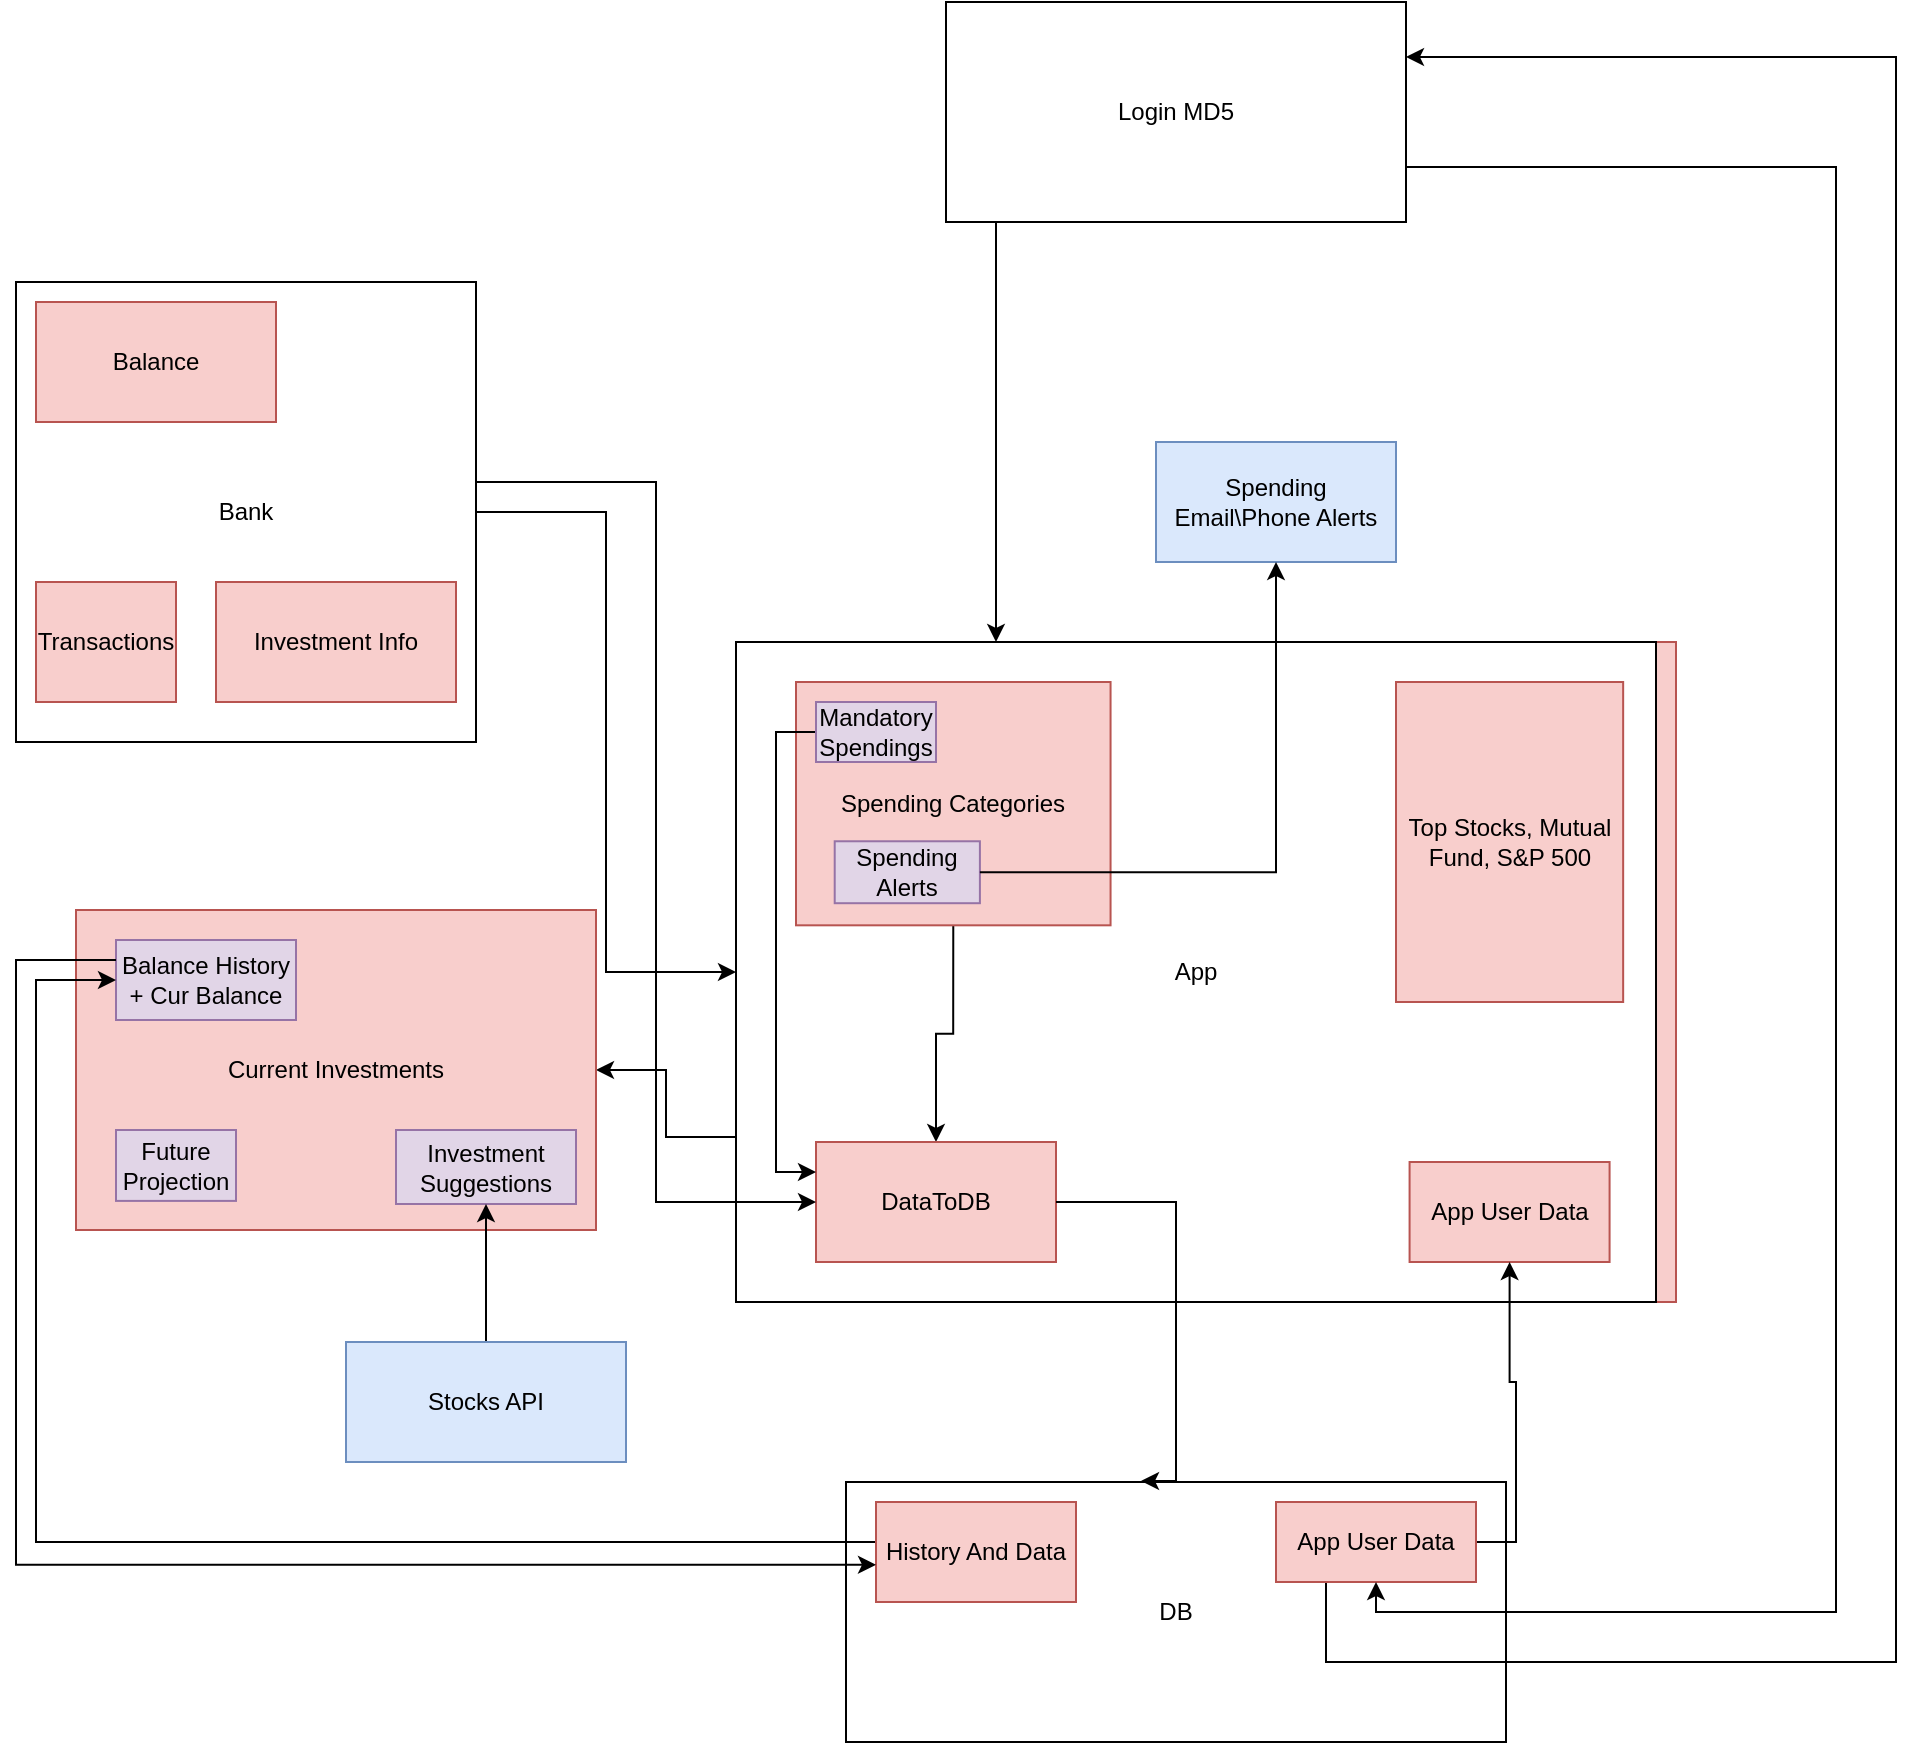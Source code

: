 <mxfile version="20.8.3" type="github">
  <diagram id="Jtc0rVX7clNW-8_20kN3" name="‫עמוד-1‬">
    <mxGraphModel dx="1687" dy="1655" grid="1" gridSize="10" guides="1" tooltips="1" connect="1" arrows="1" fold="1" page="1" pageScale="1" pageWidth="1169" pageHeight="827" math="0" shadow="0">
      <root>
        <mxCell id="0" />
        <mxCell id="1" parent="0" />
        <mxCell id="N8AnYxP54VwCDRnCAkI5-21" style="edgeStyle=orthogonalEdgeStyle;rounded=0;orthogonalLoop=1;jettySize=auto;html=1;exitX=0;exitY=0.75;exitDx=0;exitDy=0;" parent="1" source="N8AnYxP54VwCDRnCAkI5-1" target="N8AnYxP54VwCDRnCAkI5-17" edge="1">
          <mxGeometry relative="1" as="geometry" />
        </mxCell>
        <mxCell id="N8AnYxP54VwCDRnCAkI5-6" style="edgeStyle=orthogonalEdgeStyle;rounded=0;orthogonalLoop=1;jettySize=auto;html=1;" parent="1" source="N8AnYxP54VwCDRnCAkI5-5" target="N8AnYxP54VwCDRnCAkI5-1" edge="1">
          <mxGeometry relative="1" as="geometry" />
        </mxCell>
        <mxCell id="N8AnYxP54VwCDRnCAkI5-5" value="Bank&lt;br&gt;" style="whiteSpace=wrap;html=1;aspect=fixed;" parent="1" vertex="1">
          <mxGeometry x="40" y="20" width="230" height="230" as="geometry" />
        </mxCell>
        <mxCell id="N8AnYxP54VwCDRnCAkI5-10" value="Investment Info" style="rounded=0;whiteSpace=wrap;html=1;fillColor=#f8cecc;strokeColor=#b85450;" parent="1" vertex="1">
          <mxGeometry x="140" y="170" width="120" height="60" as="geometry" />
        </mxCell>
        <mxCell id="N8AnYxP54VwCDRnCAkI5-11" value="Transactions" style="rounded=0;whiteSpace=wrap;html=1;fillColor=#f8cecc;strokeColor=#b85450;" parent="1" vertex="1">
          <mxGeometry x="50" y="170" width="70" height="60" as="geometry" />
        </mxCell>
        <mxCell id="N8AnYxP54VwCDRnCAkI5-12" value="Balance" style="rounded=0;whiteSpace=wrap;html=1;fillColor=#f8cecc;strokeColor=#b85450;" parent="1" vertex="1">
          <mxGeometry x="50" y="30" width="120" height="60" as="geometry" />
        </mxCell>
        <mxCell id="N8AnYxP54VwCDRnCAkI5-19" value="" style="group;" parent="1" vertex="1" connectable="0">
          <mxGeometry x="70" y="334" width="260" height="160" as="geometry" />
        </mxCell>
        <mxCell id="N8AnYxP54VwCDRnCAkI5-17" value="Current Investments" style="rounded=0;whiteSpace=wrap;html=1;fillColor=#f8cecc;strokeColor=#b85450;" parent="N8AnYxP54VwCDRnCAkI5-19" vertex="1">
          <mxGeometry width="260" height="160" as="geometry" />
        </mxCell>
        <mxCell id="N8AnYxP54VwCDRnCAkI5-13" value="Future Projection" style="rounded=0;whiteSpace=wrap;html=1;fillColor=#e1d5e7;strokeColor=#9673a6;" parent="N8AnYxP54VwCDRnCAkI5-19" vertex="1">
          <mxGeometry x="20" y="110" width="60" height="35.45" as="geometry" />
        </mxCell>
        <mxCell id="N8AnYxP54VwCDRnCAkI5-22" value="Balance History + Cur Balance" style="rounded=0;whiteSpace=wrap;html=1;fillColor=#e1d5e7;strokeColor=#9673a6;" parent="N8AnYxP54VwCDRnCAkI5-19" vertex="1">
          <mxGeometry x="20" y="15" width="90" height="40" as="geometry" />
        </mxCell>
        <mxCell id="N8AnYxP54VwCDRnCAkI5-27" value="Investment Suggestions" style="rounded=0;whiteSpace=wrap;html=1;fillColor=#e1d5e7;strokeColor=#9673a6;" parent="N8AnYxP54VwCDRnCAkI5-19" vertex="1">
          <mxGeometry x="160" y="110" width="90" height="37" as="geometry" />
        </mxCell>
        <mxCell id="N8AnYxP54VwCDRnCAkI5-25" value="Spending Email\Phone Alerts" style="whiteSpace=wrap;html=1;rounded=0;fillColor=#dae8fc;strokeColor=#6c8ebf;" parent="1" vertex="1">
          <mxGeometry x="610" y="100" width="120" height="60" as="geometry" />
        </mxCell>
        <mxCell id="N8AnYxP54VwCDRnCAkI5-28" value="DB" style="rounded=0;whiteSpace=wrap;html=1;" parent="1" vertex="1">
          <mxGeometry x="455" y="620" width="330" height="130" as="geometry" />
        </mxCell>
        <mxCell id="N8AnYxP54VwCDRnCAkI5-31" style="edgeStyle=orthogonalEdgeStyle;rounded=0;orthogonalLoop=1;jettySize=auto;html=1;exitX=0;exitY=0.5;exitDx=0;exitDy=0;entryX=0;entryY=0.5;entryDx=0;entryDy=0;" parent="1" source="N8AnYxP54VwCDRnCAkI5-30" target="N8AnYxP54VwCDRnCAkI5-22" edge="1">
          <mxGeometry relative="1" as="geometry">
            <Array as="points">
              <mxPoint x="50" y="650" />
              <mxPoint x="50" y="369" />
            </Array>
          </mxGeometry>
        </mxCell>
        <mxCell id="N8AnYxP54VwCDRnCAkI5-30" value="History And Data" style="rounded=0;whiteSpace=wrap;html=1;fillColor=#f8cecc;strokeColor=#b85450;" parent="1" vertex="1">
          <mxGeometry x="470" y="630" width="100" height="50" as="geometry" />
        </mxCell>
        <mxCell id="N8AnYxP54VwCDRnCAkI5-43" value="" style="group;fillColor=#f8cecc;strokeColor=#b85450;" parent="1" vertex="1" connectable="0">
          <mxGeometry x="400" y="200" width="470" height="330" as="geometry" />
        </mxCell>
        <mxCell id="N8AnYxP54VwCDRnCAkI5-1" value="App&lt;br&gt;" style="rounded=0;whiteSpace=wrap;html=1;" parent="N8AnYxP54VwCDRnCAkI5-43" vertex="1">
          <mxGeometry width="460" height="330" as="geometry" />
        </mxCell>
        <mxCell id="N8AnYxP54VwCDRnCAkI5-16" value="Top Stocks, Mutual Fund, S&amp;amp;P 500" style="rounded=0;whiteSpace=wrap;html=1;fillColor=#f8cecc;strokeColor=#b85450;" parent="N8AnYxP54VwCDRnCAkI5-43" vertex="1">
          <mxGeometry x="330.0" y="20" width="113.58" height="160" as="geometry" />
        </mxCell>
        <mxCell id="N8AnYxP54VwCDRnCAkI5-45" value="App User Data" style="rounded=0;whiteSpace=wrap;html=1;fillColor=#f8cecc;strokeColor=#b85450;" parent="N8AnYxP54VwCDRnCAkI5-43" vertex="1">
          <mxGeometry x="336.79" y="260" width="100.0" height="50" as="geometry" />
        </mxCell>
        <mxCell id="N8AnYxP54VwCDRnCAkI5-23" value="" style="group" parent="N8AnYxP54VwCDRnCAkI5-43" vertex="1" connectable="0">
          <mxGeometry x="30.0" y="20" width="440" height="310" as="geometry" />
        </mxCell>
        <mxCell id="N8AnYxP54VwCDRnCAkI5-67" style="edgeStyle=orthogonalEdgeStyle;rounded=0;orthogonalLoop=1;jettySize=auto;html=1;exitX=0.5;exitY=1;exitDx=0;exitDy=0;" parent="N8AnYxP54VwCDRnCAkI5-23" source="N8AnYxP54VwCDRnCAkI5-14" target="N8AnYxP54VwCDRnCAkI5-48" edge="1">
          <mxGeometry relative="1" as="geometry" />
        </mxCell>
        <mxCell id="N8AnYxP54VwCDRnCAkI5-14" value="Spending Categories" style="rounded=0;whiteSpace=wrap;html=1;fillColor=#f8cecc;strokeColor=#b85450;" parent="N8AnYxP54VwCDRnCAkI5-23" vertex="1">
          <mxGeometry width="157.28" height="121.66" as="geometry" />
        </mxCell>
        <mxCell id="N8AnYxP54VwCDRnCAkI5-15" value="Spending Alerts" style="rounded=0;whiteSpace=wrap;html=1;fillColor=#e1d5e7;strokeColor=#9673a6;" parent="N8AnYxP54VwCDRnCAkI5-23" vertex="1">
          <mxGeometry x="19.353" y="79.638" width="72.594" height="30.966" as="geometry" />
        </mxCell>
        <mxCell id="N8AnYxP54VwCDRnCAkI5-48" value="DataToDB" style="rounded=0;whiteSpace=wrap;html=1;fillColor=#f8cecc;strokeColor=#b85450;" parent="N8AnYxP54VwCDRnCAkI5-23" vertex="1">
          <mxGeometry x="10.0" y="230" width="120.0" height="60" as="geometry" />
        </mxCell>
        <mxCell id="N8AnYxP54VwCDRnCAkI5-68" style="edgeStyle=orthogonalEdgeStyle;rounded=0;orthogonalLoop=1;jettySize=auto;html=1;exitX=0;exitY=0.5;exitDx=0;exitDy=0;entryX=0;entryY=0.25;entryDx=0;entryDy=0;" parent="N8AnYxP54VwCDRnCAkI5-23" source="N8AnYxP54VwCDRnCAkI5-65" target="N8AnYxP54VwCDRnCAkI5-48" edge="1">
          <mxGeometry relative="1" as="geometry" />
        </mxCell>
        <mxCell id="N8AnYxP54VwCDRnCAkI5-65" value="Mandatory Spendings" style="rounded=0;whiteSpace=wrap;html=1;fillColor=#e1d5e7;strokeColor=#9673a6;" parent="N8AnYxP54VwCDRnCAkI5-23" vertex="1">
          <mxGeometry x="10" y="10" width="60" height="30" as="geometry" />
        </mxCell>
        <mxCell id="N8AnYxP54VwCDRnCAkI5-46" style="edgeStyle=orthogonalEdgeStyle;rounded=0;orthogonalLoop=1;jettySize=auto;html=1;exitX=1;exitY=0.5;exitDx=0;exitDy=0;" parent="1" source="N8AnYxP54VwCDRnCAkI5-44" target="N8AnYxP54VwCDRnCAkI5-45" edge="1">
          <mxGeometry relative="1" as="geometry" />
        </mxCell>
        <mxCell id="3-Ltox1SMYiP9BeEHd7E-4" style="edgeStyle=orthogonalEdgeStyle;rounded=0;orthogonalLoop=1;jettySize=auto;html=1;exitX=0.25;exitY=1;exitDx=0;exitDy=0;entryX=1;entryY=0.25;entryDx=0;entryDy=0;" edge="1" parent="1" source="N8AnYxP54VwCDRnCAkI5-44" target="3-Ltox1SMYiP9BeEHd7E-1">
          <mxGeometry relative="1" as="geometry">
            <Array as="points">
              <mxPoint x="695" y="710" />
              <mxPoint x="980" y="710" />
              <mxPoint x="980" y="-93" />
            </Array>
          </mxGeometry>
        </mxCell>
        <mxCell id="N8AnYxP54VwCDRnCAkI5-44" value="App User Data" style="rounded=0;whiteSpace=wrap;html=1;fillColor=#f8cecc;strokeColor=#b85450;" parent="1" vertex="1">
          <mxGeometry x="670" y="630" width="100" height="40" as="geometry" />
        </mxCell>
        <mxCell id="N8AnYxP54VwCDRnCAkI5-26" style="edgeStyle=orthogonalEdgeStyle;rounded=0;orthogonalLoop=1;jettySize=auto;html=1;exitX=1;exitY=0.5;exitDx=0;exitDy=0;" parent="1" source="N8AnYxP54VwCDRnCAkI5-15" target="N8AnYxP54VwCDRnCAkI5-25" edge="1">
          <mxGeometry relative="1" as="geometry" />
        </mxCell>
        <mxCell id="N8AnYxP54VwCDRnCAkI5-55" style="edgeStyle=orthogonalEdgeStyle;rounded=0;orthogonalLoop=1;jettySize=auto;html=1;exitX=1;exitY=0.5;exitDx=0;exitDy=0;entryX=0;entryY=0.5;entryDx=0;entryDy=0;" parent="1" source="N8AnYxP54VwCDRnCAkI5-5" edge="1">
          <mxGeometry relative="1" as="geometry">
            <mxPoint x="440" y="480" as="targetPoint" />
            <Array as="points">
              <mxPoint x="270" y="120" />
              <mxPoint x="360" y="120" />
              <mxPoint x="360" y="480" />
            </Array>
          </mxGeometry>
        </mxCell>
        <mxCell id="N8AnYxP54VwCDRnCAkI5-54" style="edgeStyle=orthogonalEdgeStyle;rounded=0;orthogonalLoop=1;jettySize=auto;html=1;exitX=1;exitY=0.5;exitDx=0;exitDy=0;entryX=0.447;entryY=-0.004;entryDx=0;entryDy=0;entryPerimeter=0;" parent="1" target="N8AnYxP54VwCDRnCAkI5-28" edge="1">
          <mxGeometry relative="1" as="geometry">
            <mxPoint x="560" y="480" as="sourcePoint" />
            <Array as="points">
              <mxPoint x="620" y="480" />
              <mxPoint x="620" y="620" />
            </Array>
          </mxGeometry>
        </mxCell>
        <mxCell id="N8AnYxP54VwCDRnCAkI5-60" style="edgeStyle=orthogonalEdgeStyle;rounded=0;orthogonalLoop=1;jettySize=auto;html=1;exitX=0.5;exitY=0;exitDx=0;exitDy=0;" parent="1" source="N8AnYxP54VwCDRnCAkI5-57" target="N8AnYxP54VwCDRnCAkI5-27" edge="1">
          <mxGeometry relative="1" as="geometry" />
        </mxCell>
        <mxCell id="N8AnYxP54VwCDRnCAkI5-57" value="Stocks API" style="rounded=0;whiteSpace=wrap;html=1;fillColor=#dae8fc;strokeColor=#6c8ebf;" parent="1" vertex="1">
          <mxGeometry x="205" y="550" width="140" height="60" as="geometry" />
        </mxCell>
        <mxCell id="N8AnYxP54VwCDRnCAkI5-61" style="edgeStyle=orthogonalEdgeStyle;rounded=0;orthogonalLoop=1;jettySize=auto;html=1;exitX=0;exitY=0.25;exitDx=0;exitDy=0;entryX=0;entryY=0.628;entryDx=0;entryDy=0;entryPerimeter=0;" parent="1" source="N8AnYxP54VwCDRnCAkI5-22" target="N8AnYxP54VwCDRnCAkI5-30" edge="1">
          <mxGeometry relative="1" as="geometry">
            <Array as="points">
              <mxPoint x="40" y="359" />
              <mxPoint x="40" y="661" />
            </Array>
          </mxGeometry>
        </mxCell>
        <mxCell id="3-Ltox1SMYiP9BeEHd7E-2" style="edgeStyle=orthogonalEdgeStyle;rounded=0;orthogonalLoop=1;jettySize=auto;html=1;" edge="1" parent="1" source="3-Ltox1SMYiP9BeEHd7E-1" target="N8AnYxP54VwCDRnCAkI5-1">
          <mxGeometry relative="1" as="geometry">
            <mxPoint x="540" y="190" as="targetPoint" />
            <Array as="points">
              <mxPoint x="530" y="120" />
              <mxPoint x="530" y="120" />
            </Array>
          </mxGeometry>
        </mxCell>
        <mxCell id="3-Ltox1SMYiP9BeEHd7E-3" style="edgeStyle=orthogonalEdgeStyle;rounded=0;orthogonalLoop=1;jettySize=auto;html=1;exitX=1;exitY=0.75;exitDx=0;exitDy=0;entryX=0.5;entryY=1;entryDx=0;entryDy=0;" edge="1" parent="1" source="3-Ltox1SMYiP9BeEHd7E-1" target="N8AnYxP54VwCDRnCAkI5-44">
          <mxGeometry relative="1" as="geometry">
            <Array as="points">
              <mxPoint x="950" y="-37" />
              <mxPoint x="950" y="685" />
              <mxPoint x="720" y="685" />
            </Array>
          </mxGeometry>
        </mxCell>
        <mxCell id="3-Ltox1SMYiP9BeEHd7E-1" value="Login MD5" style="rounded=0;whiteSpace=wrap;html=1;" vertex="1" parent="1">
          <mxGeometry x="505" y="-120" width="230" height="110" as="geometry" />
        </mxCell>
      </root>
    </mxGraphModel>
  </diagram>
</mxfile>
